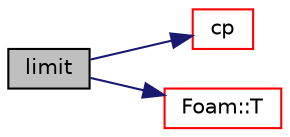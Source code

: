 digraph "limit"
{
  bgcolor="transparent";
  edge [fontname="Helvetica",fontsize="10",labelfontname="Helvetica",labelfontsize="10"];
  node [fontname="Helvetica",fontsize="10",shape=record];
  rankdir="LR";
  Node135 [label="limit",height=0.2,width=0.4,color="black", fillcolor="grey75", style="filled", fontcolor="black"];
  Node135 -> Node136 [color="midnightblue",fontsize="10",style="solid",fontname="Helvetica"];
  Node136 [label="cp",height=0.2,width=0.4,color="red",URL="$a31713.html#a68cc4116ee1e7f03181ae4ec51672064",tooltip="Heat capacity at constant pressure [J/(kmol K)]. "];
  Node135 -> Node139 [color="midnightblue",fontsize="10",style="solid",fontname="Helvetica"];
  Node139 [label="Foam::T",height=0.2,width=0.4,color="red",URL="$a21851.html#ae57fda0abb14bb0944947c463c6e09d4"];
}
